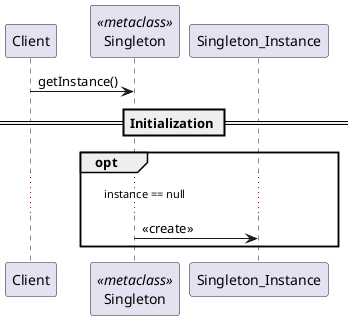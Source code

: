 @startuml
@startuml
Participant Client
Participant Singleton <<metaclass>>

Client -> Singleton : getInstance()

== Initialization ==

group opt
    ... instance == null ...
    Singleton -> Singleton_Instance : <<create>>
end
@enduml
@enduml